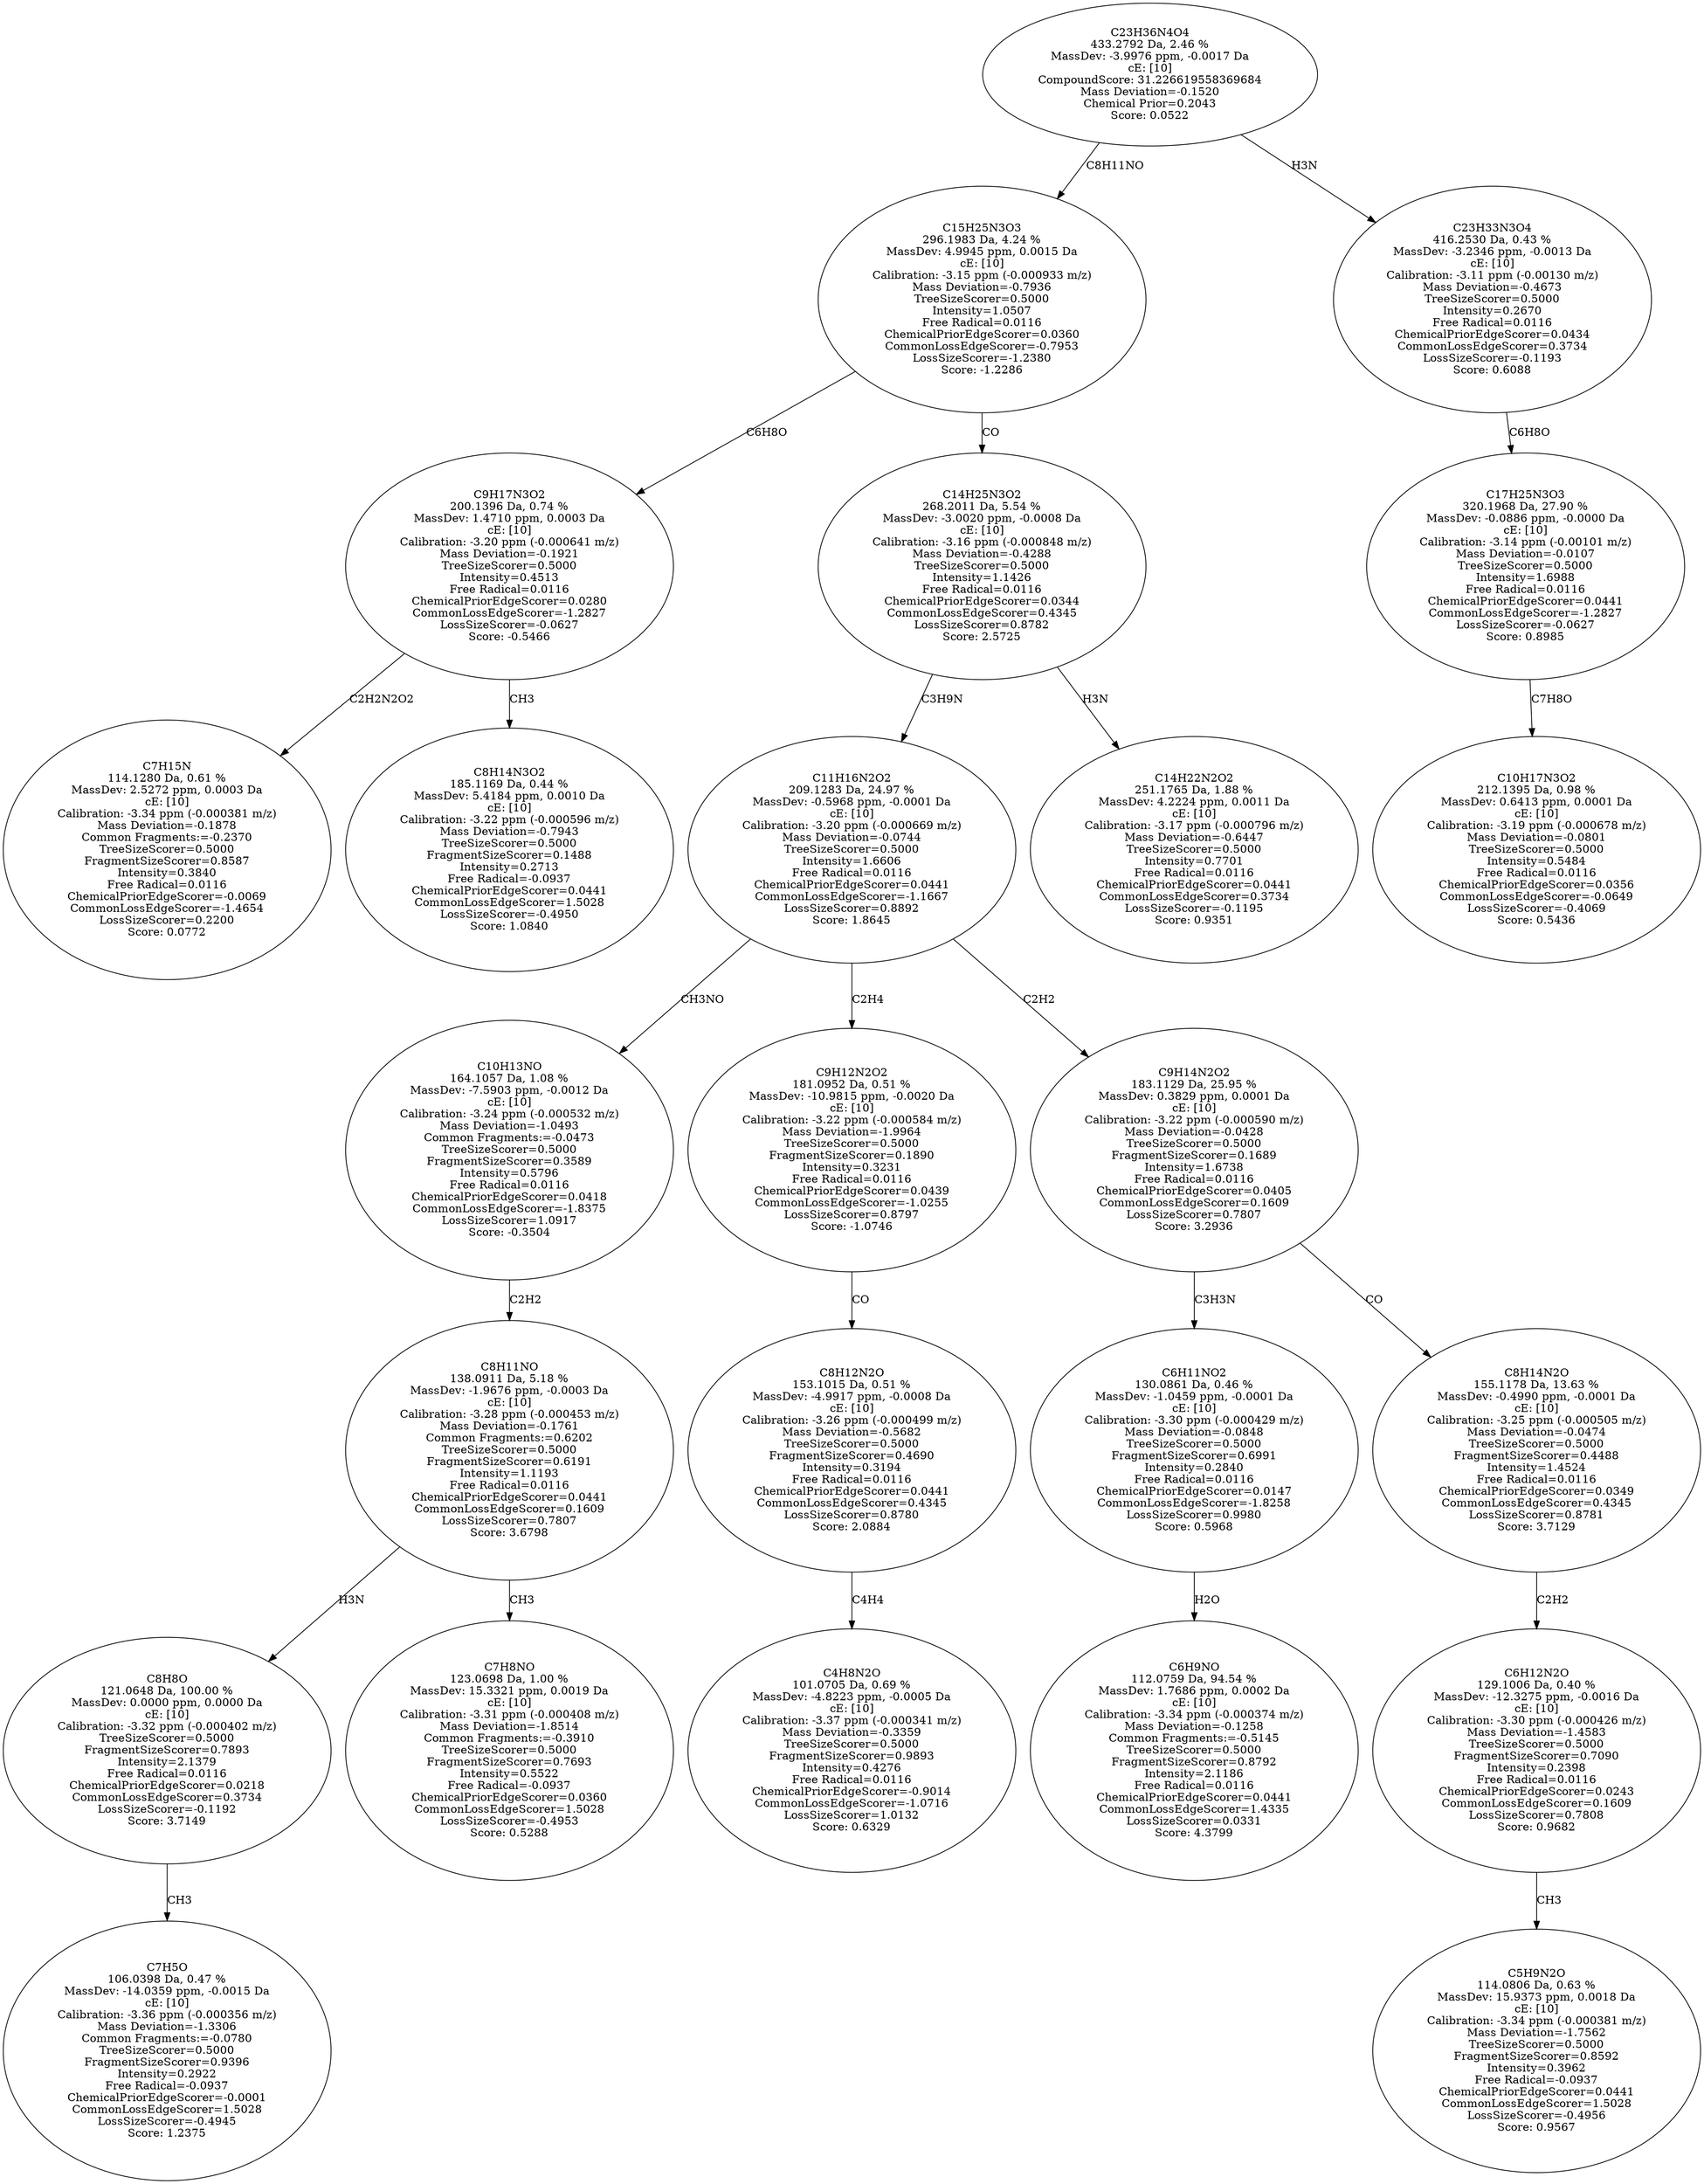strict digraph {
v1 [label="C7H15N\n114.1280 Da, 0.61 %\nMassDev: 2.5272 ppm, 0.0003 Da\ncE: [10]\nCalibration: -3.34 ppm (-0.000381 m/z)\nMass Deviation=-0.1878\nCommon Fragments:=-0.2370\nTreeSizeScorer=0.5000\nFragmentSizeScorer=0.8587\nIntensity=0.3840\nFree Radical=0.0116\nChemicalPriorEdgeScorer=-0.0069\nCommonLossEdgeScorer=-1.4654\nLossSizeScorer=0.2200\nScore: 0.0772"];
v2 [label="C8H14N3O2\n185.1169 Da, 0.44 %\nMassDev: 5.4184 ppm, 0.0010 Da\ncE: [10]\nCalibration: -3.22 ppm (-0.000596 m/z)\nMass Deviation=-0.7943\nTreeSizeScorer=0.5000\nFragmentSizeScorer=0.1488\nIntensity=0.2713\nFree Radical=-0.0937\nChemicalPriorEdgeScorer=0.0441\nCommonLossEdgeScorer=1.5028\nLossSizeScorer=-0.4950\nScore: 1.0840"];
v3 [label="C9H17N3O2\n200.1396 Da, 0.74 %\nMassDev: 1.4710 ppm, 0.0003 Da\ncE: [10]\nCalibration: -3.20 ppm (-0.000641 m/z)\nMass Deviation=-0.1921\nTreeSizeScorer=0.5000\nIntensity=0.4513\nFree Radical=0.0116\nChemicalPriorEdgeScorer=0.0280\nCommonLossEdgeScorer=-1.2827\nLossSizeScorer=-0.0627\nScore: -0.5466"];
v4 [label="C7H5O\n106.0398 Da, 0.47 %\nMassDev: -14.0359 ppm, -0.0015 Da\ncE: [10]\nCalibration: -3.36 ppm (-0.000356 m/z)\nMass Deviation=-1.3306\nCommon Fragments:=-0.0780\nTreeSizeScorer=0.5000\nFragmentSizeScorer=0.9396\nIntensity=0.2922\nFree Radical=-0.0937\nChemicalPriorEdgeScorer=-0.0001\nCommonLossEdgeScorer=1.5028\nLossSizeScorer=-0.4945\nScore: 1.2375"];
v5 [label="C8H8O\n121.0648 Da, 100.00 %\nMassDev: 0.0000 ppm, 0.0000 Da\ncE: [10]\nCalibration: -3.32 ppm (-0.000402 m/z)\nTreeSizeScorer=0.5000\nFragmentSizeScorer=0.7893\nIntensity=2.1379\nFree Radical=0.0116\nChemicalPriorEdgeScorer=0.0218\nCommonLossEdgeScorer=0.3734\nLossSizeScorer=-0.1192\nScore: 3.7149"];
v6 [label="C7H8NO\n123.0698 Da, 1.00 %\nMassDev: 15.3321 ppm, 0.0019 Da\ncE: [10]\nCalibration: -3.31 ppm (-0.000408 m/z)\nMass Deviation=-1.8514\nCommon Fragments:=-0.3910\nTreeSizeScorer=0.5000\nFragmentSizeScorer=0.7693\nIntensity=0.5522\nFree Radical=-0.0937\nChemicalPriorEdgeScorer=0.0360\nCommonLossEdgeScorer=1.5028\nLossSizeScorer=-0.4953\nScore: 0.5288"];
v7 [label="C8H11NO\n138.0911 Da, 5.18 %\nMassDev: -1.9676 ppm, -0.0003 Da\ncE: [10]\nCalibration: -3.28 ppm (-0.000453 m/z)\nMass Deviation=-0.1761\nCommon Fragments:=0.6202\nTreeSizeScorer=0.5000\nFragmentSizeScorer=0.6191\nIntensity=1.1193\nFree Radical=0.0116\nChemicalPriorEdgeScorer=0.0441\nCommonLossEdgeScorer=0.1609\nLossSizeScorer=0.7807\nScore: 3.6798"];
v8 [label="C10H13NO\n164.1057 Da, 1.08 %\nMassDev: -7.5903 ppm, -0.0012 Da\ncE: [10]\nCalibration: -3.24 ppm (-0.000532 m/z)\nMass Deviation=-1.0493\nCommon Fragments:=-0.0473\nTreeSizeScorer=0.5000\nFragmentSizeScorer=0.3589\nIntensity=0.5796\nFree Radical=0.0116\nChemicalPriorEdgeScorer=0.0418\nCommonLossEdgeScorer=-1.8375\nLossSizeScorer=1.0917\nScore: -0.3504"];
v9 [label="C4H8N2O\n101.0705 Da, 0.69 %\nMassDev: -4.8223 ppm, -0.0005 Da\ncE: [10]\nCalibration: -3.37 ppm (-0.000341 m/z)\nMass Deviation=-0.3359\nTreeSizeScorer=0.5000\nFragmentSizeScorer=0.9893\nIntensity=0.4276\nFree Radical=0.0116\nChemicalPriorEdgeScorer=-0.9014\nCommonLossEdgeScorer=-1.0716\nLossSizeScorer=1.0132\nScore: 0.6329"];
v10 [label="C8H12N2O\n153.1015 Da, 0.51 %\nMassDev: -4.9917 ppm, -0.0008 Da\ncE: [10]\nCalibration: -3.26 ppm (-0.000499 m/z)\nMass Deviation=-0.5682\nTreeSizeScorer=0.5000\nFragmentSizeScorer=0.4690\nIntensity=0.3194\nFree Radical=0.0116\nChemicalPriorEdgeScorer=0.0441\nCommonLossEdgeScorer=0.4345\nLossSizeScorer=0.8780\nScore: 2.0884"];
v11 [label="C9H12N2O2\n181.0952 Da, 0.51 %\nMassDev: -10.9815 ppm, -0.0020 Da\ncE: [10]\nCalibration: -3.22 ppm (-0.000584 m/z)\nMass Deviation=-1.9964\nTreeSizeScorer=0.5000\nFragmentSizeScorer=0.1890\nIntensity=0.3231\nFree Radical=0.0116\nChemicalPriorEdgeScorer=0.0439\nCommonLossEdgeScorer=-1.0255\nLossSizeScorer=0.8797\nScore: -1.0746"];
v12 [label="C6H9NO\n112.0759 Da, 94.54 %\nMassDev: 1.7686 ppm, 0.0002 Da\ncE: [10]\nCalibration: -3.34 ppm (-0.000374 m/z)\nMass Deviation=-0.1258\nCommon Fragments:=-0.5145\nTreeSizeScorer=0.5000\nFragmentSizeScorer=0.8792\nIntensity=2.1186\nFree Radical=0.0116\nChemicalPriorEdgeScorer=0.0441\nCommonLossEdgeScorer=1.4335\nLossSizeScorer=0.0331\nScore: 4.3799"];
v13 [label="C6H11NO2\n130.0861 Da, 0.46 %\nMassDev: -1.0459 ppm, -0.0001 Da\ncE: [10]\nCalibration: -3.30 ppm (-0.000429 m/z)\nMass Deviation=-0.0848\nTreeSizeScorer=0.5000\nFragmentSizeScorer=0.6991\nIntensity=0.2840\nFree Radical=0.0116\nChemicalPriorEdgeScorer=0.0147\nCommonLossEdgeScorer=-1.8258\nLossSizeScorer=0.9980\nScore: 0.5968"];
v14 [label="C5H9N2O\n114.0806 Da, 0.63 %\nMassDev: 15.9373 ppm, 0.0018 Da\ncE: [10]\nCalibration: -3.34 ppm (-0.000381 m/z)\nMass Deviation=-1.7562\nTreeSizeScorer=0.5000\nFragmentSizeScorer=0.8592\nIntensity=0.3962\nFree Radical=-0.0937\nChemicalPriorEdgeScorer=0.0441\nCommonLossEdgeScorer=1.5028\nLossSizeScorer=-0.4956\nScore: 0.9567"];
v15 [label="C6H12N2O\n129.1006 Da, 0.40 %\nMassDev: -12.3275 ppm, -0.0016 Da\ncE: [10]\nCalibration: -3.30 ppm (-0.000426 m/z)\nMass Deviation=-1.4583\nTreeSizeScorer=0.5000\nFragmentSizeScorer=0.7090\nIntensity=0.2398\nFree Radical=0.0116\nChemicalPriorEdgeScorer=0.0243\nCommonLossEdgeScorer=0.1609\nLossSizeScorer=0.7808\nScore: 0.9682"];
v16 [label="C8H14N2O\n155.1178 Da, 13.63 %\nMassDev: -0.4990 ppm, -0.0001 Da\ncE: [10]\nCalibration: -3.25 ppm (-0.000505 m/z)\nMass Deviation=-0.0474\nTreeSizeScorer=0.5000\nFragmentSizeScorer=0.4488\nIntensity=1.4524\nFree Radical=0.0116\nChemicalPriorEdgeScorer=0.0349\nCommonLossEdgeScorer=0.4345\nLossSizeScorer=0.8781\nScore: 3.7129"];
v17 [label="C9H14N2O2\n183.1129 Da, 25.95 %\nMassDev: 0.3829 ppm, 0.0001 Da\ncE: [10]\nCalibration: -3.22 ppm (-0.000590 m/z)\nMass Deviation=-0.0428\nTreeSizeScorer=0.5000\nFragmentSizeScorer=0.1689\nIntensity=1.6738\nFree Radical=0.0116\nChemicalPriorEdgeScorer=0.0405\nCommonLossEdgeScorer=0.1609\nLossSizeScorer=0.7807\nScore: 3.2936"];
v18 [label="C11H16N2O2\n209.1283 Da, 24.97 %\nMassDev: -0.5968 ppm, -0.0001 Da\ncE: [10]\nCalibration: -3.20 ppm (-0.000669 m/z)\nMass Deviation=-0.0744\nTreeSizeScorer=0.5000\nIntensity=1.6606\nFree Radical=0.0116\nChemicalPriorEdgeScorer=0.0441\nCommonLossEdgeScorer=-1.1667\nLossSizeScorer=0.8892\nScore: 1.8645"];
v19 [label="C14H22N2O2\n251.1765 Da, 1.88 %\nMassDev: 4.2224 ppm, 0.0011 Da\ncE: [10]\nCalibration: -3.17 ppm (-0.000796 m/z)\nMass Deviation=-0.6447\nTreeSizeScorer=0.5000\nIntensity=0.7701\nFree Radical=0.0116\nChemicalPriorEdgeScorer=0.0441\nCommonLossEdgeScorer=0.3734\nLossSizeScorer=-0.1195\nScore: 0.9351"];
v20 [label="C14H25N3O2\n268.2011 Da, 5.54 %\nMassDev: -3.0020 ppm, -0.0008 Da\ncE: [10]\nCalibration: -3.16 ppm (-0.000848 m/z)\nMass Deviation=-0.4288\nTreeSizeScorer=0.5000\nIntensity=1.1426\nFree Radical=0.0116\nChemicalPriorEdgeScorer=0.0344\nCommonLossEdgeScorer=0.4345\nLossSizeScorer=0.8782\nScore: 2.5725"];
v21 [label="C15H25N3O3\n296.1983 Da, 4.24 %\nMassDev: 4.9945 ppm, 0.0015 Da\ncE: [10]\nCalibration: -3.15 ppm (-0.000933 m/z)\nMass Deviation=-0.7936\nTreeSizeScorer=0.5000\nIntensity=1.0507\nFree Radical=0.0116\nChemicalPriorEdgeScorer=0.0360\nCommonLossEdgeScorer=-0.7953\nLossSizeScorer=-1.2380\nScore: -1.2286"];
v22 [label="C10H17N3O2\n212.1395 Da, 0.98 %\nMassDev: 0.6413 ppm, 0.0001 Da\ncE: [10]\nCalibration: -3.19 ppm (-0.000678 m/z)\nMass Deviation=-0.0801\nTreeSizeScorer=0.5000\nIntensity=0.5484\nFree Radical=0.0116\nChemicalPriorEdgeScorer=0.0356\nCommonLossEdgeScorer=-0.0649\nLossSizeScorer=-0.4069\nScore: 0.5436"];
v23 [label="C17H25N3O3\n320.1968 Da, 27.90 %\nMassDev: -0.0886 ppm, -0.0000 Da\ncE: [10]\nCalibration: -3.14 ppm (-0.00101 m/z)\nMass Deviation=-0.0107\nTreeSizeScorer=0.5000\nIntensity=1.6988\nFree Radical=0.0116\nChemicalPriorEdgeScorer=0.0441\nCommonLossEdgeScorer=-1.2827\nLossSizeScorer=-0.0627\nScore: 0.8985"];
v24 [label="C23H33N3O4\n416.2530 Da, 0.43 %\nMassDev: -3.2346 ppm, -0.0013 Da\ncE: [10]\nCalibration: -3.11 ppm (-0.00130 m/z)\nMass Deviation=-0.4673\nTreeSizeScorer=0.5000\nIntensity=0.2670\nFree Radical=0.0116\nChemicalPriorEdgeScorer=0.0434\nCommonLossEdgeScorer=0.3734\nLossSizeScorer=-0.1193\nScore: 0.6088"];
v25 [label="C23H36N4O4\n433.2792 Da, 2.46 %\nMassDev: -3.9976 ppm, -0.0017 Da\ncE: [10]\nCompoundScore: 31.226619558369684\nMass Deviation=-0.1520\nChemical Prior=0.2043\nScore: 0.0522"];
v3 -> v1 [label="C2H2N2O2"];
v3 -> v2 [label="CH3"];
v21 -> v3 [label="C6H8O"];
v5 -> v4 [label="CH3"];
v7 -> v5 [label="H3N"];
v7 -> v6 [label="CH3"];
v8 -> v7 [label="C2H2"];
v18 -> v8 [label="CH3NO"];
v10 -> v9 [label="C4H4"];
v11 -> v10 [label="CO"];
v18 -> v11 [label="C2H4"];
v13 -> v12 [label="H2O"];
v17 -> v13 [label="C3H3N"];
v15 -> v14 [label="CH3"];
v16 -> v15 [label="C2H2"];
v17 -> v16 [label="CO"];
v18 -> v17 [label="C2H2"];
v20 -> v18 [label="C3H9N"];
v20 -> v19 [label="H3N"];
v21 -> v20 [label="CO"];
v25 -> v21 [label="C8H11NO"];
v23 -> v22 [label="C7H8O"];
v24 -> v23 [label="C6H8O"];
v25 -> v24 [label="H3N"];
}